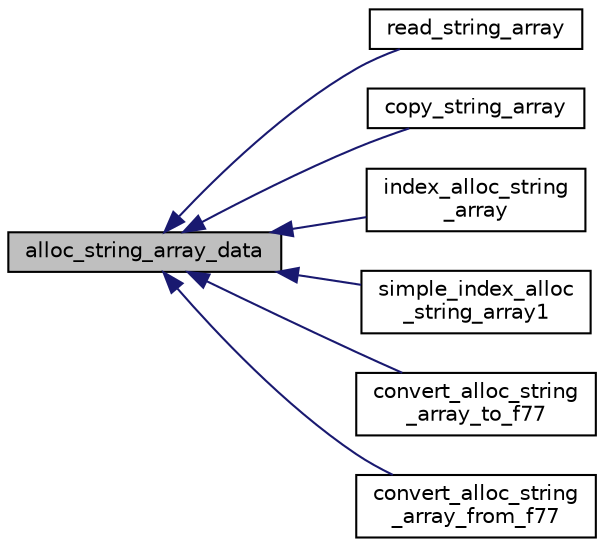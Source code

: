 digraph "alloc_string_array_data"
{
  edge [fontname="Helvetica",fontsize="10",labelfontname="Helvetica",labelfontsize="10"];
  node [fontname="Helvetica",fontsize="10",shape=record];
  rankdir="LR";
  Node8 [label="alloc_string_array_data",height=0.2,width=0.4,color="black", fillcolor="grey75", style="filled", fontcolor="black"];
  Node8 -> Node9 [dir="back",color="midnightblue",fontsize="10",style="solid",fontname="Helvetica"];
  Node9 [label="read_string_array",height=0.2,width=0.4,color="black", fillcolor="white", style="filled",URL="$dc/d1b/read__write_8h.html#add87006ef89a0f1d8bd0bd6165eb2475"];
  Node8 -> Node10 [dir="back",color="midnightblue",fontsize="10",style="solid",fontname="Helvetica"];
  Node10 [label="copy_string_array",height=0.2,width=0.4,color="black", fillcolor="white", style="filled",URL="$d3/d21/string__array_8h.html#ac6390f545bd84c99190f8896ddaa51bd"];
  Node8 -> Node11 [dir="back",color="midnightblue",fontsize="10",style="solid",fontname="Helvetica"];
  Node11 [label="index_alloc_string\l_array",height=0.2,width=0.4,color="black", fillcolor="white", style="filled",URL="$d3/d21/string__array_8h.html#aa93a125a7a3006c09547c8b1642c3fea"];
  Node8 -> Node12 [dir="back",color="midnightblue",fontsize="10",style="solid",fontname="Helvetica"];
  Node12 [label="simple_index_alloc\l_string_array1",height=0.2,width=0.4,color="black", fillcolor="white", style="filled",URL="$d3/d21/string__array_8h.html#ac3f64a8b998be3cfc8e1eec96e494efd"];
  Node8 -> Node13 [dir="back",color="midnightblue",fontsize="10",style="solid",fontname="Helvetica"];
  Node13 [label="convert_alloc_string\l_array_to_f77",height=0.2,width=0.4,color="black", fillcolor="white", style="filled",URL="$d3/d21/string__array_8h.html#a40804d476d77b513116b3c7625e7bbdd"];
  Node8 -> Node14 [dir="back",color="midnightblue",fontsize="10",style="solid",fontname="Helvetica"];
  Node14 [label="convert_alloc_string\l_array_from_f77",height=0.2,width=0.4,color="black", fillcolor="white", style="filled",URL="$d3/d21/string__array_8h.html#a6188a50daacf181b3547686725649c18"];
}
